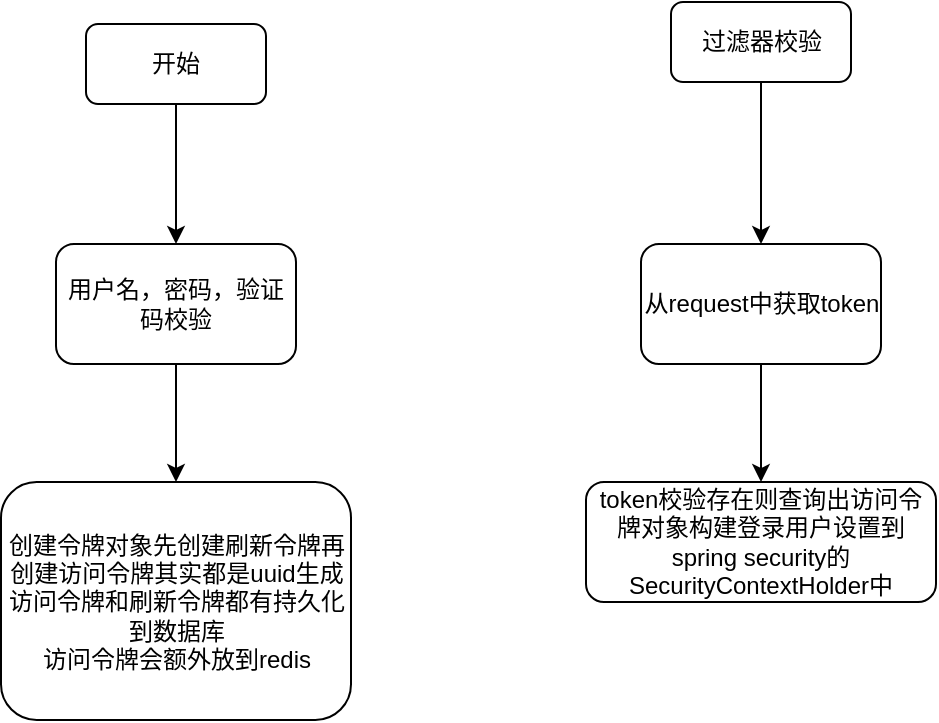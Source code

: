 <mxfile version="20.2.1" type="github">
  <diagram id="5VnuPamsWgsb6HcGCBo6" name="第 1 页">
    <mxGraphModel dx="1038" dy="585" grid="1" gridSize="10" guides="1" tooltips="1" connect="1" arrows="1" fold="1" page="1" pageScale="1" pageWidth="827" pageHeight="1169" math="0" shadow="0">
      <root>
        <mxCell id="0" />
        <mxCell id="1" parent="0" />
        <mxCell id="oj_4OXBv_ezFS3XAdGfc-3" value="" style="edgeStyle=orthogonalEdgeStyle;rounded=0;orthogonalLoop=1;jettySize=auto;html=1;" edge="1" parent="1" source="oj_4OXBv_ezFS3XAdGfc-1" target="oj_4OXBv_ezFS3XAdGfc-2">
          <mxGeometry relative="1" as="geometry" />
        </mxCell>
        <mxCell id="oj_4OXBv_ezFS3XAdGfc-1" value="开始" style="rounded=1;whiteSpace=wrap;html=1;" vertex="1" parent="1">
          <mxGeometry x="150" y="91" width="90" height="40" as="geometry" />
        </mxCell>
        <mxCell id="oj_4OXBv_ezFS3XAdGfc-5" value="" style="edgeStyle=orthogonalEdgeStyle;rounded=0;orthogonalLoop=1;jettySize=auto;html=1;" edge="1" parent="1" source="oj_4OXBv_ezFS3XAdGfc-2" target="oj_4OXBv_ezFS3XAdGfc-4">
          <mxGeometry relative="1" as="geometry" />
        </mxCell>
        <mxCell id="oj_4OXBv_ezFS3XAdGfc-2" value="用户名，密码，验证码校验" style="whiteSpace=wrap;html=1;rounded=1;" vertex="1" parent="1">
          <mxGeometry x="135" y="201" width="120" height="60" as="geometry" />
        </mxCell>
        <mxCell id="oj_4OXBv_ezFS3XAdGfc-4" value="创建令牌对象先创建刷新令牌再创建访问令牌其实都是uuid生成&lt;br&gt;访问令牌和刷新令牌都有持久化到数据库&lt;br&gt;访问令牌会额外放到redis" style="whiteSpace=wrap;html=1;rounded=1;" vertex="1" parent="1">
          <mxGeometry x="107.5" y="320" width="175" height="119" as="geometry" />
        </mxCell>
        <mxCell id="oj_4OXBv_ezFS3XAdGfc-10" value="" style="edgeStyle=orthogonalEdgeStyle;rounded=0;orthogonalLoop=1;jettySize=auto;html=1;" edge="1" parent="1" source="oj_4OXBv_ezFS3XAdGfc-6" target="oj_4OXBv_ezFS3XAdGfc-7">
          <mxGeometry relative="1" as="geometry" />
        </mxCell>
        <mxCell id="oj_4OXBv_ezFS3XAdGfc-6" value="过滤器校验" style="rounded=1;whiteSpace=wrap;html=1;" vertex="1" parent="1">
          <mxGeometry x="442.5" y="80" width="90" height="40" as="geometry" />
        </mxCell>
        <mxCell id="oj_4OXBv_ezFS3XAdGfc-11" value="" style="edgeStyle=orthogonalEdgeStyle;rounded=0;orthogonalLoop=1;jettySize=auto;html=1;" edge="1" parent="1" source="oj_4OXBv_ezFS3XAdGfc-7" target="oj_4OXBv_ezFS3XAdGfc-8">
          <mxGeometry relative="1" as="geometry" />
        </mxCell>
        <mxCell id="oj_4OXBv_ezFS3XAdGfc-7" value="从request中获取token" style="whiteSpace=wrap;html=1;rounded=1;" vertex="1" parent="1">
          <mxGeometry x="427.5" y="201" width="120" height="60" as="geometry" />
        </mxCell>
        <mxCell id="oj_4OXBv_ezFS3XAdGfc-8" value="token校验存在则&lt;span style=&quot;background-color: initial;&quot;&gt;查询出访问令牌对象构建登录用户设置到spring security的SecurityContextHolder中&lt;/span&gt;" style="whiteSpace=wrap;html=1;rounded=1;" vertex="1" parent="1">
          <mxGeometry x="400" y="320" width="175" height="60" as="geometry" />
        </mxCell>
        <mxCell id="oj_4OXBv_ezFS3XAdGfc-9" style="edgeStyle=orthogonalEdgeStyle;rounded=0;orthogonalLoop=1;jettySize=auto;html=1;exitX=0.5;exitY=1;exitDx=0;exitDy=0;" edge="1" parent="1" source="oj_4OXBv_ezFS3XAdGfc-8" target="oj_4OXBv_ezFS3XAdGfc-8">
          <mxGeometry relative="1" as="geometry" />
        </mxCell>
      </root>
    </mxGraphModel>
  </diagram>
</mxfile>
